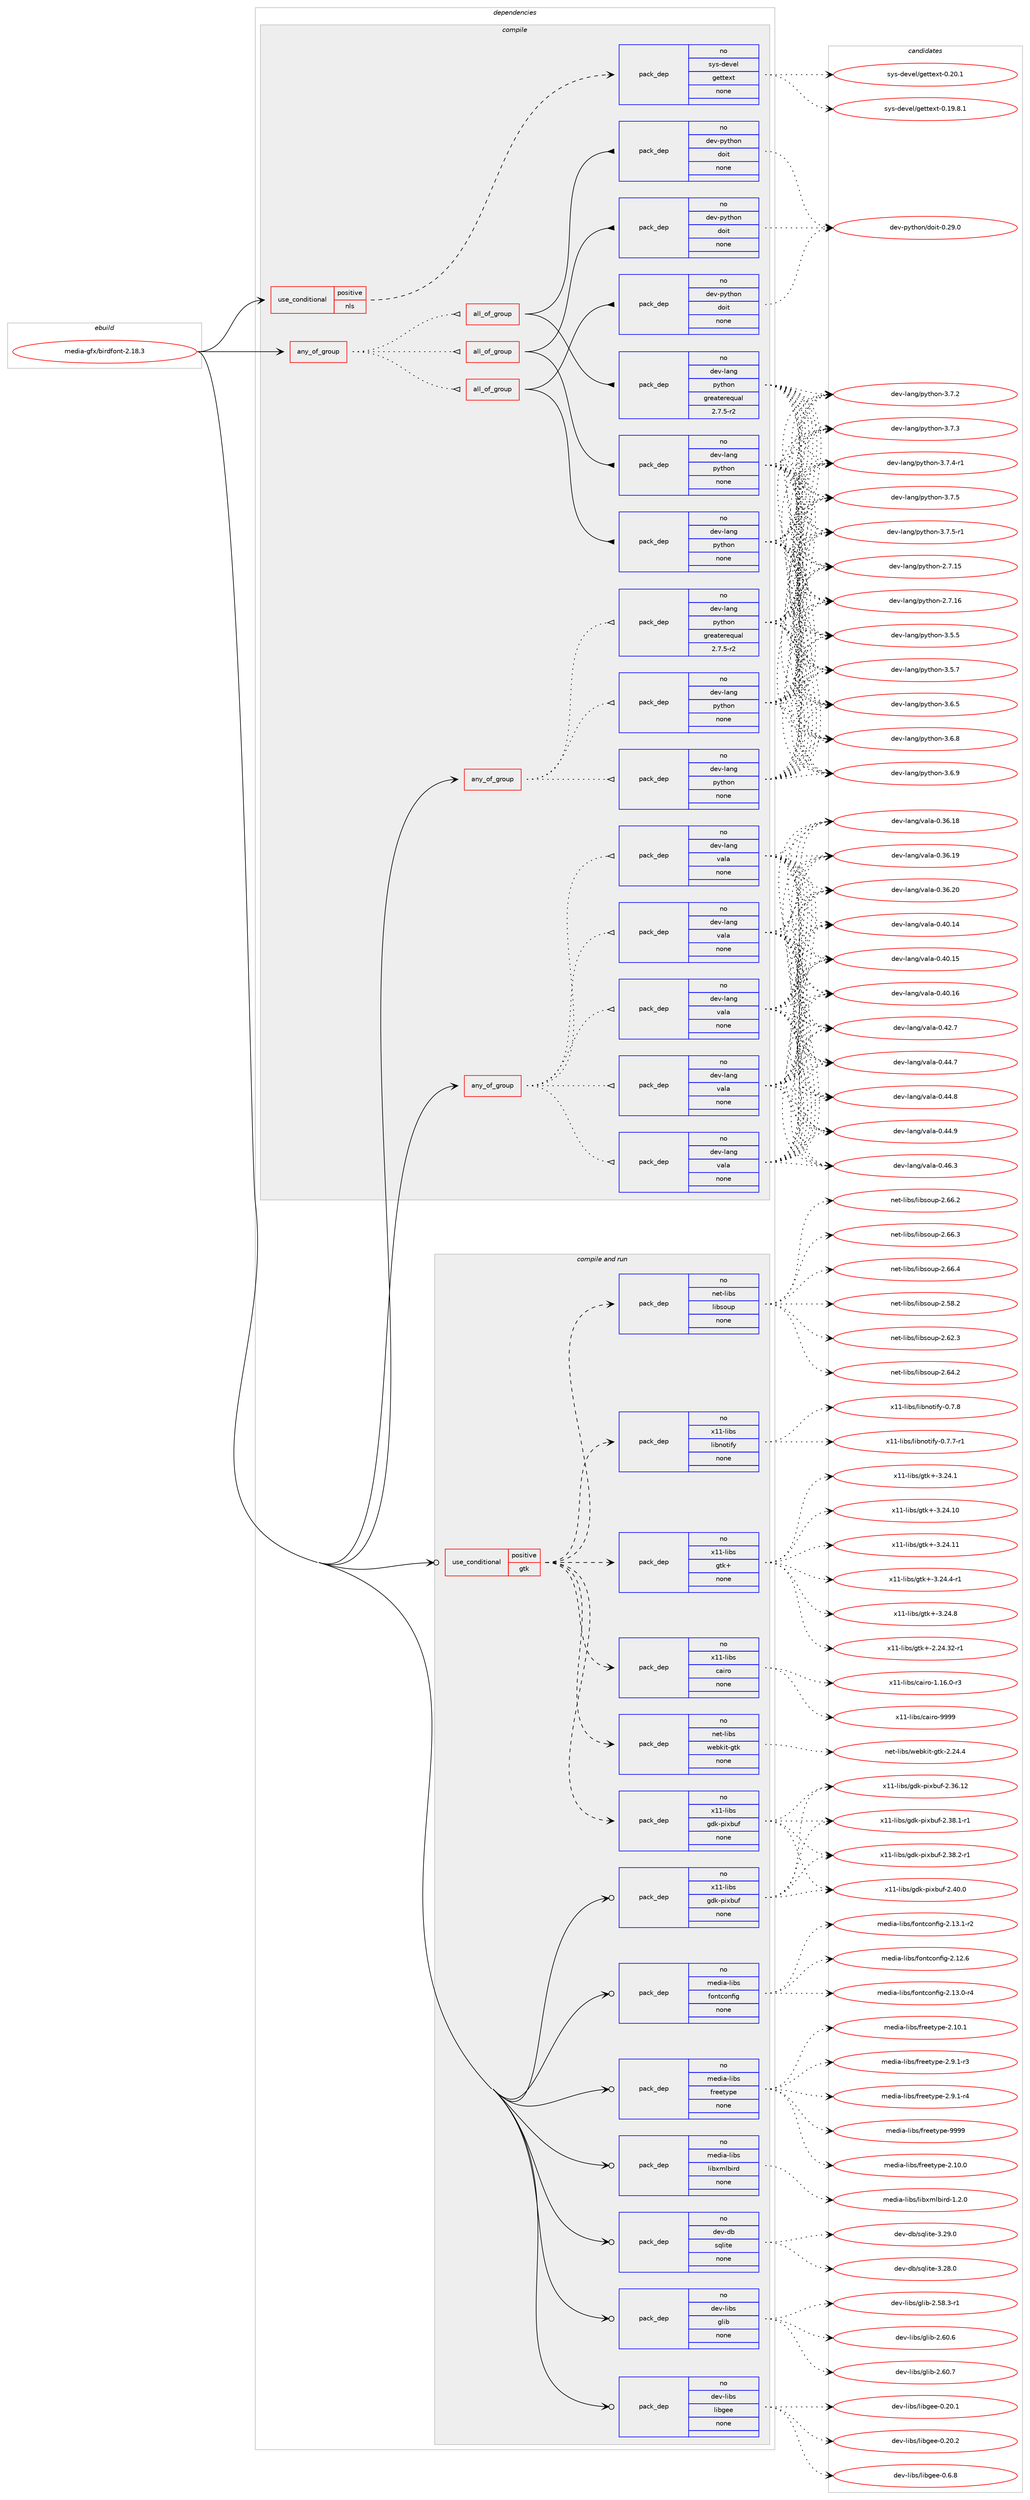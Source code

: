 digraph prolog {

# *************
# Graph options
# *************

newrank=true;
concentrate=true;
compound=true;
graph [rankdir=LR,fontname=Helvetica,fontsize=10,ranksep=1.5];#, ranksep=2.5, nodesep=0.2];
edge  [arrowhead=vee];
node  [fontname=Helvetica,fontsize=10];

# **********
# The ebuild
# **********

subgraph cluster_leftcol {
color=gray;
rank=same;
label=<<i>ebuild</i>>;
id [label="media-gfx/birdfont-2.18.3", color=red, width=4, href="../media-gfx/birdfont-2.18.3.svg"];
}

# ****************
# The dependencies
# ****************

subgraph cluster_midcol {
color=gray;
label=<<i>dependencies</i>>;
subgraph cluster_compile {
fillcolor="#eeeeee";
style=filled;
label=<<i>compile</i>>;
subgraph any13104 {
dependency777987 [label=<<TABLE BORDER="0" CELLBORDER="1" CELLSPACING="0" CELLPADDING="4"><TR><TD CELLPADDING="10">any_of_group</TD></TR></TABLE>>, shape=none, color=red];subgraph all417 {
dependency777988 [label=<<TABLE BORDER="0" CELLBORDER="1" CELLSPACING="0" CELLPADDING="4"><TR><TD CELLPADDING="10">all_of_group</TD></TR></TABLE>>, shape=none, color=red];subgraph pack575074 {
dependency777989 [label=<<TABLE BORDER="0" CELLBORDER="1" CELLSPACING="0" CELLPADDING="4" WIDTH="220"><TR><TD ROWSPAN="6" CELLPADDING="30">pack_dep</TD></TR><TR><TD WIDTH="110">no</TD></TR><TR><TD>dev-lang</TD></TR><TR><TD>python</TD></TR><TR><TD>none</TD></TR><TR><TD></TD></TR></TABLE>>, shape=none, color=blue];
}
dependency777988:e -> dependency777989:w [weight=20,style="solid",arrowhead="inv"];
subgraph pack575075 {
dependency777990 [label=<<TABLE BORDER="0" CELLBORDER="1" CELLSPACING="0" CELLPADDING="4" WIDTH="220"><TR><TD ROWSPAN="6" CELLPADDING="30">pack_dep</TD></TR><TR><TD WIDTH="110">no</TD></TR><TR><TD>dev-python</TD></TR><TR><TD>doit</TD></TR><TR><TD>none</TD></TR><TR><TD></TD></TR></TABLE>>, shape=none, color=blue];
}
dependency777988:e -> dependency777990:w [weight=20,style="solid",arrowhead="inv"];
}
dependency777987:e -> dependency777988:w [weight=20,style="dotted",arrowhead="oinv"];
subgraph all418 {
dependency777991 [label=<<TABLE BORDER="0" CELLBORDER="1" CELLSPACING="0" CELLPADDING="4"><TR><TD CELLPADDING="10">all_of_group</TD></TR></TABLE>>, shape=none, color=red];subgraph pack575076 {
dependency777992 [label=<<TABLE BORDER="0" CELLBORDER="1" CELLSPACING="0" CELLPADDING="4" WIDTH="220"><TR><TD ROWSPAN="6" CELLPADDING="30">pack_dep</TD></TR><TR><TD WIDTH="110">no</TD></TR><TR><TD>dev-lang</TD></TR><TR><TD>python</TD></TR><TR><TD>none</TD></TR><TR><TD></TD></TR></TABLE>>, shape=none, color=blue];
}
dependency777991:e -> dependency777992:w [weight=20,style="solid",arrowhead="inv"];
subgraph pack575077 {
dependency777993 [label=<<TABLE BORDER="0" CELLBORDER="1" CELLSPACING="0" CELLPADDING="4" WIDTH="220"><TR><TD ROWSPAN="6" CELLPADDING="30">pack_dep</TD></TR><TR><TD WIDTH="110">no</TD></TR><TR><TD>dev-python</TD></TR><TR><TD>doit</TD></TR><TR><TD>none</TD></TR><TR><TD></TD></TR></TABLE>>, shape=none, color=blue];
}
dependency777991:e -> dependency777993:w [weight=20,style="solid",arrowhead="inv"];
}
dependency777987:e -> dependency777991:w [weight=20,style="dotted",arrowhead="oinv"];
subgraph all419 {
dependency777994 [label=<<TABLE BORDER="0" CELLBORDER="1" CELLSPACING="0" CELLPADDING="4"><TR><TD CELLPADDING="10">all_of_group</TD></TR></TABLE>>, shape=none, color=red];subgraph pack575078 {
dependency777995 [label=<<TABLE BORDER="0" CELLBORDER="1" CELLSPACING="0" CELLPADDING="4" WIDTH="220"><TR><TD ROWSPAN="6" CELLPADDING="30">pack_dep</TD></TR><TR><TD WIDTH="110">no</TD></TR><TR><TD>dev-lang</TD></TR><TR><TD>python</TD></TR><TR><TD>greaterequal</TD></TR><TR><TD>2.7.5-r2</TD></TR></TABLE>>, shape=none, color=blue];
}
dependency777994:e -> dependency777995:w [weight=20,style="solid",arrowhead="inv"];
subgraph pack575079 {
dependency777996 [label=<<TABLE BORDER="0" CELLBORDER="1" CELLSPACING="0" CELLPADDING="4" WIDTH="220"><TR><TD ROWSPAN="6" CELLPADDING="30">pack_dep</TD></TR><TR><TD WIDTH="110">no</TD></TR><TR><TD>dev-python</TD></TR><TR><TD>doit</TD></TR><TR><TD>none</TD></TR><TR><TD></TD></TR></TABLE>>, shape=none, color=blue];
}
dependency777994:e -> dependency777996:w [weight=20,style="solid",arrowhead="inv"];
}
dependency777987:e -> dependency777994:w [weight=20,style="dotted",arrowhead="oinv"];
}
id:e -> dependency777987:w [weight=20,style="solid",arrowhead="vee"];
subgraph any13105 {
dependency777997 [label=<<TABLE BORDER="0" CELLBORDER="1" CELLSPACING="0" CELLPADDING="4"><TR><TD CELLPADDING="10">any_of_group</TD></TR></TABLE>>, shape=none, color=red];subgraph pack575080 {
dependency777998 [label=<<TABLE BORDER="0" CELLBORDER="1" CELLSPACING="0" CELLPADDING="4" WIDTH="220"><TR><TD ROWSPAN="6" CELLPADDING="30">pack_dep</TD></TR><TR><TD WIDTH="110">no</TD></TR><TR><TD>dev-lang</TD></TR><TR><TD>python</TD></TR><TR><TD>none</TD></TR><TR><TD></TD></TR></TABLE>>, shape=none, color=blue];
}
dependency777997:e -> dependency777998:w [weight=20,style="dotted",arrowhead="oinv"];
subgraph pack575081 {
dependency777999 [label=<<TABLE BORDER="0" CELLBORDER="1" CELLSPACING="0" CELLPADDING="4" WIDTH="220"><TR><TD ROWSPAN="6" CELLPADDING="30">pack_dep</TD></TR><TR><TD WIDTH="110">no</TD></TR><TR><TD>dev-lang</TD></TR><TR><TD>python</TD></TR><TR><TD>none</TD></TR><TR><TD></TD></TR></TABLE>>, shape=none, color=blue];
}
dependency777997:e -> dependency777999:w [weight=20,style="dotted",arrowhead="oinv"];
subgraph pack575082 {
dependency778000 [label=<<TABLE BORDER="0" CELLBORDER="1" CELLSPACING="0" CELLPADDING="4" WIDTH="220"><TR><TD ROWSPAN="6" CELLPADDING="30">pack_dep</TD></TR><TR><TD WIDTH="110">no</TD></TR><TR><TD>dev-lang</TD></TR><TR><TD>python</TD></TR><TR><TD>greaterequal</TD></TR><TR><TD>2.7.5-r2</TD></TR></TABLE>>, shape=none, color=blue];
}
dependency777997:e -> dependency778000:w [weight=20,style="dotted",arrowhead="oinv"];
}
id:e -> dependency777997:w [weight=20,style="solid",arrowhead="vee"];
subgraph any13106 {
dependency778001 [label=<<TABLE BORDER="0" CELLBORDER="1" CELLSPACING="0" CELLPADDING="4"><TR><TD CELLPADDING="10">any_of_group</TD></TR></TABLE>>, shape=none, color=red];subgraph pack575083 {
dependency778002 [label=<<TABLE BORDER="0" CELLBORDER="1" CELLSPACING="0" CELLPADDING="4" WIDTH="220"><TR><TD ROWSPAN="6" CELLPADDING="30">pack_dep</TD></TR><TR><TD WIDTH="110">no</TD></TR><TR><TD>dev-lang</TD></TR><TR><TD>vala</TD></TR><TR><TD>none</TD></TR><TR><TD></TD></TR></TABLE>>, shape=none, color=blue];
}
dependency778001:e -> dependency778002:w [weight=20,style="dotted",arrowhead="oinv"];
subgraph pack575084 {
dependency778003 [label=<<TABLE BORDER="0" CELLBORDER="1" CELLSPACING="0" CELLPADDING="4" WIDTH="220"><TR><TD ROWSPAN="6" CELLPADDING="30">pack_dep</TD></TR><TR><TD WIDTH="110">no</TD></TR><TR><TD>dev-lang</TD></TR><TR><TD>vala</TD></TR><TR><TD>none</TD></TR><TR><TD></TD></TR></TABLE>>, shape=none, color=blue];
}
dependency778001:e -> dependency778003:w [weight=20,style="dotted",arrowhead="oinv"];
subgraph pack575085 {
dependency778004 [label=<<TABLE BORDER="0" CELLBORDER="1" CELLSPACING="0" CELLPADDING="4" WIDTH="220"><TR><TD ROWSPAN="6" CELLPADDING="30">pack_dep</TD></TR><TR><TD WIDTH="110">no</TD></TR><TR><TD>dev-lang</TD></TR><TR><TD>vala</TD></TR><TR><TD>none</TD></TR><TR><TD></TD></TR></TABLE>>, shape=none, color=blue];
}
dependency778001:e -> dependency778004:w [weight=20,style="dotted",arrowhead="oinv"];
subgraph pack575086 {
dependency778005 [label=<<TABLE BORDER="0" CELLBORDER="1" CELLSPACING="0" CELLPADDING="4" WIDTH="220"><TR><TD ROWSPAN="6" CELLPADDING="30">pack_dep</TD></TR><TR><TD WIDTH="110">no</TD></TR><TR><TD>dev-lang</TD></TR><TR><TD>vala</TD></TR><TR><TD>none</TD></TR><TR><TD></TD></TR></TABLE>>, shape=none, color=blue];
}
dependency778001:e -> dependency778005:w [weight=20,style="dotted",arrowhead="oinv"];
subgraph pack575087 {
dependency778006 [label=<<TABLE BORDER="0" CELLBORDER="1" CELLSPACING="0" CELLPADDING="4" WIDTH="220"><TR><TD ROWSPAN="6" CELLPADDING="30">pack_dep</TD></TR><TR><TD WIDTH="110">no</TD></TR><TR><TD>dev-lang</TD></TR><TR><TD>vala</TD></TR><TR><TD>none</TD></TR><TR><TD></TD></TR></TABLE>>, shape=none, color=blue];
}
dependency778001:e -> dependency778006:w [weight=20,style="dotted",arrowhead="oinv"];
}
id:e -> dependency778001:w [weight=20,style="solid",arrowhead="vee"];
subgraph cond189395 {
dependency778007 [label=<<TABLE BORDER="0" CELLBORDER="1" CELLSPACING="0" CELLPADDING="4"><TR><TD ROWSPAN="3" CELLPADDING="10">use_conditional</TD></TR><TR><TD>positive</TD></TR><TR><TD>nls</TD></TR></TABLE>>, shape=none, color=red];
subgraph pack575088 {
dependency778008 [label=<<TABLE BORDER="0" CELLBORDER="1" CELLSPACING="0" CELLPADDING="4" WIDTH="220"><TR><TD ROWSPAN="6" CELLPADDING="30">pack_dep</TD></TR><TR><TD WIDTH="110">no</TD></TR><TR><TD>sys-devel</TD></TR><TR><TD>gettext</TD></TR><TR><TD>none</TD></TR><TR><TD></TD></TR></TABLE>>, shape=none, color=blue];
}
dependency778007:e -> dependency778008:w [weight=20,style="dashed",arrowhead="vee"];
}
id:e -> dependency778007:w [weight=20,style="solid",arrowhead="vee"];
}
subgraph cluster_compileandrun {
fillcolor="#eeeeee";
style=filled;
label=<<i>compile and run</i>>;
subgraph cond189396 {
dependency778009 [label=<<TABLE BORDER="0" CELLBORDER="1" CELLSPACING="0" CELLPADDING="4"><TR><TD ROWSPAN="3" CELLPADDING="10">use_conditional</TD></TR><TR><TD>positive</TD></TR><TR><TD>gtk</TD></TR></TABLE>>, shape=none, color=red];
subgraph pack575089 {
dependency778010 [label=<<TABLE BORDER="0" CELLBORDER="1" CELLSPACING="0" CELLPADDING="4" WIDTH="220"><TR><TD ROWSPAN="6" CELLPADDING="30">pack_dep</TD></TR><TR><TD WIDTH="110">no</TD></TR><TR><TD>net-libs</TD></TR><TR><TD>libsoup</TD></TR><TR><TD>none</TD></TR><TR><TD></TD></TR></TABLE>>, shape=none, color=blue];
}
dependency778009:e -> dependency778010:w [weight=20,style="dashed",arrowhead="vee"];
subgraph pack575090 {
dependency778011 [label=<<TABLE BORDER="0" CELLBORDER="1" CELLSPACING="0" CELLPADDING="4" WIDTH="220"><TR><TD ROWSPAN="6" CELLPADDING="30">pack_dep</TD></TR><TR><TD WIDTH="110">no</TD></TR><TR><TD>net-libs</TD></TR><TR><TD>webkit-gtk</TD></TR><TR><TD>none</TD></TR><TR><TD></TD></TR></TABLE>>, shape=none, color=blue];
}
dependency778009:e -> dependency778011:w [weight=20,style="dashed",arrowhead="vee"];
subgraph pack575091 {
dependency778012 [label=<<TABLE BORDER="0" CELLBORDER="1" CELLSPACING="0" CELLPADDING="4" WIDTH="220"><TR><TD ROWSPAN="6" CELLPADDING="30">pack_dep</TD></TR><TR><TD WIDTH="110">no</TD></TR><TR><TD>x11-libs</TD></TR><TR><TD>cairo</TD></TR><TR><TD>none</TD></TR><TR><TD></TD></TR></TABLE>>, shape=none, color=blue];
}
dependency778009:e -> dependency778012:w [weight=20,style="dashed",arrowhead="vee"];
subgraph pack575092 {
dependency778013 [label=<<TABLE BORDER="0" CELLBORDER="1" CELLSPACING="0" CELLPADDING="4" WIDTH="220"><TR><TD ROWSPAN="6" CELLPADDING="30">pack_dep</TD></TR><TR><TD WIDTH="110">no</TD></TR><TR><TD>x11-libs</TD></TR><TR><TD>gdk-pixbuf</TD></TR><TR><TD>none</TD></TR><TR><TD></TD></TR></TABLE>>, shape=none, color=blue];
}
dependency778009:e -> dependency778013:w [weight=20,style="dashed",arrowhead="vee"];
subgraph pack575093 {
dependency778014 [label=<<TABLE BORDER="0" CELLBORDER="1" CELLSPACING="0" CELLPADDING="4" WIDTH="220"><TR><TD ROWSPAN="6" CELLPADDING="30">pack_dep</TD></TR><TR><TD WIDTH="110">no</TD></TR><TR><TD>x11-libs</TD></TR><TR><TD>gtk+</TD></TR><TR><TD>none</TD></TR><TR><TD></TD></TR></TABLE>>, shape=none, color=blue];
}
dependency778009:e -> dependency778014:w [weight=20,style="dashed",arrowhead="vee"];
subgraph pack575094 {
dependency778015 [label=<<TABLE BORDER="0" CELLBORDER="1" CELLSPACING="0" CELLPADDING="4" WIDTH="220"><TR><TD ROWSPAN="6" CELLPADDING="30">pack_dep</TD></TR><TR><TD WIDTH="110">no</TD></TR><TR><TD>x11-libs</TD></TR><TR><TD>libnotify</TD></TR><TR><TD>none</TD></TR><TR><TD></TD></TR></TABLE>>, shape=none, color=blue];
}
dependency778009:e -> dependency778015:w [weight=20,style="dashed",arrowhead="vee"];
}
id:e -> dependency778009:w [weight=20,style="solid",arrowhead="odotvee"];
subgraph pack575095 {
dependency778016 [label=<<TABLE BORDER="0" CELLBORDER="1" CELLSPACING="0" CELLPADDING="4" WIDTH="220"><TR><TD ROWSPAN="6" CELLPADDING="30">pack_dep</TD></TR><TR><TD WIDTH="110">no</TD></TR><TR><TD>dev-db</TD></TR><TR><TD>sqlite</TD></TR><TR><TD>none</TD></TR><TR><TD></TD></TR></TABLE>>, shape=none, color=blue];
}
id:e -> dependency778016:w [weight=20,style="solid",arrowhead="odotvee"];
subgraph pack575096 {
dependency778017 [label=<<TABLE BORDER="0" CELLBORDER="1" CELLSPACING="0" CELLPADDING="4" WIDTH="220"><TR><TD ROWSPAN="6" CELLPADDING="30">pack_dep</TD></TR><TR><TD WIDTH="110">no</TD></TR><TR><TD>dev-libs</TD></TR><TR><TD>glib</TD></TR><TR><TD>none</TD></TR><TR><TD></TD></TR></TABLE>>, shape=none, color=blue];
}
id:e -> dependency778017:w [weight=20,style="solid",arrowhead="odotvee"];
subgraph pack575097 {
dependency778018 [label=<<TABLE BORDER="0" CELLBORDER="1" CELLSPACING="0" CELLPADDING="4" WIDTH="220"><TR><TD ROWSPAN="6" CELLPADDING="30">pack_dep</TD></TR><TR><TD WIDTH="110">no</TD></TR><TR><TD>dev-libs</TD></TR><TR><TD>libgee</TD></TR><TR><TD>none</TD></TR><TR><TD></TD></TR></TABLE>>, shape=none, color=blue];
}
id:e -> dependency778018:w [weight=20,style="solid",arrowhead="odotvee"];
subgraph pack575098 {
dependency778019 [label=<<TABLE BORDER="0" CELLBORDER="1" CELLSPACING="0" CELLPADDING="4" WIDTH="220"><TR><TD ROWSPAN="6" CELLPADDING="30">pack_dep</TD></TR><TR><TD WIDTH="110">no</TD></TR><TR><TD>media-libs</TD></TR><TR><TD>fontconfig</TD></TR><TR><TD>none</TD></TR><TR><TD></TD></TR></TABLE>>, shape=none, color=blue];
}
id:e -> dependency778019:w [weight=20,style="solid",arrowhead="odotvee"];
subgraph pack575099 {
dependency778020 [label=<<TABLE BORDER="0" CELLBORDER="1" CELLSPACING="0" CELLPADDING="4" WIDTH="220"><TR><TD ROWSPAN="6" CELLPADDING="30">pack_dep</TD></TR><TR><TD WIDTH="110">no</TD></TR><TR><TD>media-libs</TD></TR><TR><TD>freetype</TD></TR><TR><TD>none</TD></TR><TR><TD></TD></TR></TABLE>>, shape=none, color=blue];
}
id:e -> dependency778020:w [weight=20,style="solid",arrowhead="odotvee"];
subgraph pack575100 {
dependency778021 [label=<<TABLE BORDER="0" CELLBORDER="1" CELLSPACING="0" CELLPADDING="4" WIDTH="220"><TR><TD ROWSPAN="6" CELLPADDING="30">pack_dep</TD></TR><TR><TD WIDTH="110">no</TD></TR><TR><TD>media-libs</TD></TR><TR><TD>libxmlbird</TD></TR><TR><TD>none</TD></TR><TR><TD></TD></TR></TABLE>>, shape=none, color=blue];
}
id:e -> dependency778021:w [weight=20,style="solid",arrowhead="odotvee"];
subgraph pack575101 {
dependency778022 [label=<<TABLE BORDER="0" CELLBORDER="1" CELLSPACING="0" CELLPADDING="4" WIDTH="220"><TR><TD ROWSPAN="6" CELLPADDING="30">pack_dep</TD></TR><TR><TD WIDTH="110">no</TD></TR><TR><TD>x11-libs</TD></TR><TR><TD>gdk-pixbuf</TD></TR><TR><TD>none</TD></TR><TR><TD></TD></TR></TABLE>>, shape=none, color=blue];
}
id:e -> dependency778022:w [weight=20,style="solid",arrowhead="odotvee"];
}
subgraph cluster_run {
fillcolor="#eeeeee";
style=filled;
label=<<i>run</i>>;
}
}

# **************
# The candidates
# **************

subgraph cluster_choices {
rank=same;
color=gray;
label=<<i>candidates</i>>;

subgraph choice575074 {
color=black;
nodesep=1;
choice10010111845108971101034711212111610411111045504655464953 [label="dev-lang/python-2.7.15", color=red, width=4,href="../dev-lang/python-2.7.15.svg"];
choice10010111845108971101034711212111610411111045504655464954 [label="dev-lang/python-2.7.16", color=red, width=4,href="../dev-lang/python-2.7.16.svg"];
choice100101118451089711010347112121116104111110455146534653 [label="dev-lang/python-3.5.5", color=red, width=4,href="../dev-lang/python-3.5.5.svg"];
choice100101118451089711010347112121116104111110455146534655 [label="dev-lang/python-3.5.7", color=red, width=4,href="../dev-lang/python-3.5.7.svg"];
choice100101118451089711010347112121116104111110455146544653 [label="dev-lang/python-3.6.5", color=red, width=4,href="../dev-lang/python-3.6.5.svg"];
choice100101118451089711010347112121116104111110455146544656 [label="dev-lang/python-3.6.8", color=red, width=4,href="../dev-lang/python-3.6.8.svg"];
choice100101118451089711010347112121116104111110455146544657 [label="dev-lang/python-3.6.9", color=red, width=4,href="../dev-lang/python-3.6.9.svg"];
choice100101118451089711010347112121116104111110455146554650 [label="dev-lang/python-3.7.2", color=red, width=4,href="../dev-lang/python-3.7.2.svg"];
choice100101118451089711010347112121116104111110455146554651 [label="dev-lang/python-3.7.3", color=red, width=4,href="../dev-lang/python-3.7.3.svg"];
choice1001011184510897110103471121211161041111104551465546524511449 [label="dev-lang/python-3.7.4-r1", color=red, width=4,href="../dev-lang/python-3.7.4-r1.svg"];
choice100101118451089711010347112121116104111110455146554653 [label="dev-lang/python-3.7.5", color=red, width=4,href="../dev-lang/python-3.7.5.svg"];
choice1001011184510897110103471121211161041111104551465546534511449 [label="dev-lang/python-3.7.5-r1", color=red, width=4,href="../dev-lang/python-3.7.5-r1.svg"];
dependency777989:e -> choice10010111845108971101034711212111610411111045504655464953:w [style=dotted,weight="100"];
dependency777989:e -> choice10010111845108971101034711212111610411111045504655464954:w [style=dotted,weight="100"];
dependency777989:e -> choice100101118451089711010347112121116104111110455146534653:w [style=dotted,weight="100"];
dependency777989:e -> choice100101118451089711010347112121116104111110455146534655:w [style=dotted,weight="100"];
dependency777989:e -> choice100101118451089711010347112121116104111110455146544653:w [style=dotted,weight="100"];
dependency777989:e -> choice100101118451089711010347112121116104111110455146544656:w [style=dotted,weight="100"];
dependency777989:e -> choice100101118451089711010347112121116104111110455146544657:w [style=dotted,weight="100"];
dependency777989:e -> choice100101118451089711010347112121116104111110455146554650:w [style=dotted,weight="100"];
dependency777989:e -> choice100101118451089711010347112121116104111110455146554651:w [style=dotted,weight="100"];
dependency777989:e -> choice1001011184510897110103471121211161041111104551465546524511449:w [style=dotted,weight="100"];
dependency777989:e -> choice100101118451089711010347112121116104111110455146554653:w [style=dotted,weight="100"];
dependency777989:e -> choice1001011184510897110103471121211161041111104551465546534511449:w [style=dotted,weight="100"];
}
subgraph choice575075 {
color=black;
nodesep=1;
choice100101118451121211161041111104710011110511645484650574648 [label="dev-python/doit-0.29.0", color=red, width=4,href="../dev-python/doit-0.29.0.svg"];
dependency777990:e -> choice100101118451121211161041111104710011110511645484650574648:w [style=dotted,weight="100"];
}
subgraph choice575076 {
color=black;
nodesep=1;
choice10010111845108971101034711212111610411111045504655464953 [label="dev-lang/python-2.7.15", color=red, width=4,href="../dev-lang/python-2.7.15.svg"];
choice10010111845108971101034711212111610411111045504655464954 [label="dev-lang/python-2.7.16", color=red, width=4,href="../dev-lang/python-2.7.16.svg"];
choice100101118451089711010347112121116104111110455146534653 [label="dev-lang/python-3.5.5", color=red, width=4,href="../dev-lang/python-3.5.5.svg"];
choice100101118451089711010347112121116104111110455146534655 [label="dev-lang/python-3.5.7", color=red, width=4,href="../dev-lang/python-3.5.7.svg"];
choice100101118451089711010347112121116104111110455146544653 [label="dev-lang/python-3.6.5", color=red, width=4,href="../dev-lang/python-3.6.5.svg"];
choice100101118451089711010347112121116104111110455146544656 [label="dev-lang/python-3.6.8", color=red, width=4,href="../dev-lang/python-3.6.8.svg"];
choice100101118451089711010347112121116104111110455146544657 [label="dev-lang/python-3.6.9", color=red, width=4,href="../dev-lang/python-3.6.9.svg"];
choice100101118451089711010347112121116104111110455146554650 [label="dev-lang/python-3.7.2", color=red, width=4,href="../dev-lang/python-3.7.2.svg"];
choice100101118451089711010347112121116104111110455146554651 [label="dev-lang/python-3.7.3", color=red, width=4,href="../dev-lang/python-3.7.3.svg"];
choice1001011184510897110103471121211161041111104551465546524511449 [label="dev-lang/python-3.7.4-r1", color=red, width=4,href="../dev-lang/python-3.7.4-r1.svg"];
choice100101118451089711010347112121116104111110455146554653 [label="dev-lang/python-3.7.5", color=red, width=4,href="../dev-lang/python-3.7.5.svg"];
choice1001011184510897110103471121211161041111104551465546534511449 [label="dev-lang/python-3.7.5-r1", color=red, width=4,href="../dev-lang/python-3.7.5-r1.svg"];
dependency777992:e -> choice10010111845108971101034711212111610411111045504655464953:w [style=dotted,weight="100"];
dependency777992:e -> choice10010111845108971101034711212111610411111045504655464954:w [style=dotted,weight="100"];
dependency777992:e -> choice100101118451089711010347112121116104111110455146534653:w [style=dotted,weight="100"];
dependency777992:e -> choice100101118451089711010347112121116104111110455146534655:w [style=dotted,weight="100"];
dependency777992:e -> choice100101118451089711010347112121116104111110455146544653:w [style=dotted,weight="100"];
dependency777992:e -> choice100101118451089711010347112121116104111110455146544656:w [style=dotted,weight="100"];
dependency777992:e -> choice100101118451089711010347112121116104111110455146544657:w [style=dotted,weight="100"];
dependency777992:e -> choice100101118451089711010347112121116104111110455146554650:w [style=dotted,weight="100"];
dependency777992:e -> choice100101118451089711010347112121116104111110455146554651:w [style=dotted,weight="100"];
dependency777992:e -> choice1001011184510897110103471121211161041111104551465546524511449:w [style=dotted,weight="100"];
dependency777992:e -> choice100101118451089711010347112121116104111110455146554653:w [style=dotted,weight="100"];
dependency777992:e -> choice1001011184510897110103471121211161041111104551465546534511449:w [style=dotted,weight="100"];
}
subgraph choice575077 {
color=black;
nodesep=1;
choice100101118451121211161041111104710011110511645484650574648 [label="dev-python/doit-0.29.0", color=red, width=4,href="../dev-python/doit-0.29.0.svg"];
dependency777993:e -> choice100101118451121211161041111104710011110511645484650574648:w [style=dotted,weight="100"];
}
subgraph choice575078 {
color=black;
nodesep=1;
choice10010111845108971101034711212111610411111045504655464953 [label="dev-lang/python-2.7.15", color=red, width=4,href="../dev-lang/python-2.7.15.svg"];
choice10010111845108971101034711212111610411111045504655464954 [label="dev-lang/python-2.7.16", color=red, width=4,href="../dev-lang/python-2.7.16.svg"];
choice100101118451089711010347112121116104111110455146534653 [label="dev-lang/python-3.5.5", color=red, width=4,href="../dev-lang/python-3.5.5.svg"];
choice100101118451089711010347112121116104111110455146534655 [label="dev-lang/python-3.5.7", color=red, width=4,href="../dev-lang/python-3.5.7.svg"];
choice100101118451089711010347112121116104111110455146544653 [label="dev-lang/python-3.6.5", color=red, width=4,href="../dev-lang/python-3.6.5.svg"];
choice100101118451089711010347112121116104111110455146544656 [label="dev-lang/python-3.6.8", color=red, width=4,href="../dev-lang/python-3.6.8.svg"];
choice100101118451089711010347112121116104111110455146544657 [label="dev-lang/python-3.6.9", color=red, width=4,href="../dev-lang/python-3.6.9.svg"];
choice100101118451089711010347112121116104111110455146554650 [label="dev-lang/python-3.7.2", color=red, width=4,href="../dev-lang/python-3.7.2.svg"];
choice100101118451089711010347112121116104111110455146554651 [label="dev-lang/python-3.7.3", color=red, width=4,href="../dev-lang/python-3.7.3.svg"];
choice1001011184510897110103471121211161041111104551465546524511449 [label="dev-lang/python-3.7.4-r1", color=red, width=4,href="../dev-lang/python-3.7.4-r1.svg"];
choice100101118451089711010347112121116104111110455146554653 [label="dev-lang/python-3.7.5", color=red, width=4,href="../dev-lang/python-3.7.5.svg"];
choice1001011184510897110103471121211161041111104551465546534511449 [label="dev-lang/python-3.7.5-r1", color=red, width=4,href="../dev-lang/python-3.7.5-r1.svg"];
dependency777995:e -> choice10010111845108971101034711212111610411111045504655464953:w [style=dotted,weight="100"];
dependency777995:e -> choice10010111845108971101034711212111610411111045504655464954:w [style=dotted,weight="100"];
dependency777995:e -> choice100101118451089711010347112121116104111110455146534653:w [style=dotted,weight="100"];
dependency777995:e -> choice100101118451089711010347112121116104111110455146534655:w [style=dotted,weight="100"];
dependency777995:e -> choice100101118451089711010347112121116104111110455146544653:w [style=dotted,weight="100"];
dependency777995:e -> choice100101118451089711010347112121116104111110455146544656:w [style=dotted,weight="100"];
dependency777995:e -> choice100101118451089711010347112121116104111110455146544657:w [style=dotted,weight="100"];
dependency777995:e -> choice100101118451089711010347112121116104111110455146554650:w [style=dotted,weight="100"];
dependency777995:e -> choice100101118451089711010347112121116104111110455146554651:w [style=dotted,weight="100"];
dependency777995:e -> choice1001011184510897110103471121211161041111104551465546524511449:w [style=dotted,weight="100"];
dependency777995:e -> choice100101118451089711010347112121116104111110455146554653:w [style=dotted,weight="100"];
dependency777995:e -> choice1001011184510897110103471121211161041111104551465546534511449:w [style=dotted,weight="100"];
}
subgraph choice575079 {
color=black;
nodesep=1;
choice100101118451121211161041111104710011110511645484650574648 [label="dev-python/doit-0.29.0", color=red, width=4,href="../dev-python/doit-0.29.0.svg"];
dependency777996:e -> choice100101118451121211161041111104710011110511645484650574648:w [style=dotted,weight="100"];
}
subgraph choice575080 {
color=black;
nodesep=1;
choice10010111845108971101034711212111610411111045504655464953 [label="dev-lang/python-2.7.15", color=red, width=4,href="../dev-lang/python-2.7.15.svg"];
choice10010111845108971101034711212111610411111045504655464954 [label="dev-lang/python-2.7.16", color=red, width=4,href="../dev-lang/python-2.7.16.svg"];
choice100101118451089711010347112121116104111110455146534653 [label="dev-lang/python-3.5.5", color=red, width=4,href="../dev-lang/python-3.5.5.svg"];
choice100101118451089711010347112121116104111110455146534655 [label="dev-lang/python-3.5.7", color=red, width=4,href="../dev-lang/python-3.5.7.svg"];
choice100101118451089711010347112121116104111110455146544653 [label="dev-lang/python-3.6.5", color=red, width=4,href="../dev-lang/python-3.6.5.svg"];
choice100101118451089711010347112121116104111110455146544656 [label="dev-lang/python-3.6.8", color=red, width=4,href="../dev-lang/python-3.6.8.svg"];
choice100101118451089711010347112121116104111110455146544657 [label="dev-lang/python-3.6.9", color=red, width=4,href="../dev-lang/python-3.6.9.svg"];
choice100101118451089711010347112121116104111110455146554650 [label="dev-lang/python-3.7.2", color=red, width=4,href="../dev-lang/python-3.7.2.svg"];
choice100101118451089711010347112121116104111110455146554651 [label="dev-lang/python-3.7.3", color=red, width=4,href="../dev-lang/python-3.7.3.svg"];
choice1001011184510897110103471121211161041111104551465546524511449 [label="dev-lang/python-3.7.4-r1", color=red, width=4,href="../dev-lang/python-3.7.4-r1.svg"];
choice100101118451089711010347112121116104111110455146554653 [label="dev-lang/python-3.7.5", color=red, width=4,href="../dev-lang/python-3.7.5.svg"];
choice1001011184510897110103471121211161041111104551465546534511449 [label="dev-lang/python-3.7.5-r1", color=red, width=4,href="../dev-lang/python-3.7.5-r1.svg"];
dependency777998:e -> choice10010111845108971101034711212111610411111045504655464953:w [style=dotted,weight="100"];
dependency777998:e -> choice10010111845108971101034711212111610411111045504655464954:w [style=dotted,weight="100"];
dependency777998:e -> choice100101118451089711010347112121116104111110455146534653:w [style=dotted,weight="100"];
dependency777998:e -> choice100101118451089711010347112121116104111110455146534655:w [style=dotted,weight="100"];
dependency777998:e -> choice100101118451089711010347112121116104111110455146544653:w [style=dotted,weight="100"];
dependency777998:e -> choice100101118451089711010347112121116104111110455146544656:w [style=dotted,weight="100"];
dependency777998:e -> choice100101118451089711010347112121116104111110455146544657:w [style=dotted,weight="100"];
dependency777998:e -> choice100101118451089711010347112121116104111110455146554650:w [style=dotted,weight="100"];
dependency777998:e -> choice100101118451089711010347112121116104111110455146554651:w [style=dotted,weight="100"];
dependency777998:e -> choice1001011184510897110103471121211161041111104551465546524511449:w [style=dotted,weight="100"];
dependency777998:e -> choice100101118451089711010347112121116104111110455146554653:w [style=dotted,weight="100"];
dependency777998:e -> choice1001011184510897110103471121211161041111104551465546534511449:w [style=dotted,weight="100"];
}
subgraph choice575081 {
color=black;
nodesep=1;
choice10010111845108971101034711212111610411111045504655464953 [label="dev-lang/python-2.7.15", color=red, width=4,href="../dev-lang/python-2.7.15.svg"];
choice10010111845108971101034711212111610411111045504655464954 [label="dev-lang/python-2.7.16", color=red, width=4,href="../dev-lang/python-2.7.16.svg"];
choice100101118451089711010347112121116104111110455146534653 [label="dev-lang/python-3.5.5", color=red, width=4,href="../dev-lang/python-3.5.5.svg"];
choice100101118451089711010347112121116104111110455146534655 [label="dev-lang/python-3.5.7", color=red, width=4,href="../dev-lang/python-3.5.7.svg"];
choice100101118451089711010347112121116104111110455146544653 [label="dev-lang/python-3.6.5", color=red, width=4,href="../dev-lang/python-3.6.5.svg"];
choice100101118451089711010347112121116104111110455146544656 [label="dev-lang/python-3.6.8", color=red, width=4,href="../dev-lang/python-3.6.8.svg"];
choice100101118451089711010347112121116104111110455146544657 [label="dev-lang/python-3.6.9", color=red, width=4,href="../dev-lang/python-3.6.9.svg"];
choice100101118451089711010347112121116104111110455146554650 [label="dev-lang/python-3.7.2", color=red, width=4,href="../dev-lang/python-3.7.2.svg"];
choice100101118451089711010347112121116104111110455146554651 [label="dev-lang/python-3.7.3", color=red, width=4,href="../dev-lang/python-3.7.3.svg"];
choice1001011184510897110103471121211161041111104551465546524511449 [label="dev-lang/python-3.7.4-r1", color=red, width=4,href="../dev-lang/python-3.7.4-r1.svg"];
choice100101118451089711010347112121116104111110455146554653 [label="dev-lang/python-3.7.5", color=red, width=4,href="../dev-lang/python-3.7.5.svg"];
choice1001011184510897110103471121211161041111104551465546534511449 [label="dev-lang/python-3.7.5-r1", color=red, width=4,href="../dev-lang/python-3.7.5-r1.svg"];
dependency777999:e -> choice10010111845108971101034711212111610411111045504655464953:w [style=dotted,weight="100"];
dependency777999:e -> choice10010111845108971101034711212111610411111045504655464954:w [style=dotted,weight="100"];
dependency777999:e -> choice100101118451089711010347112121116104111110455146534653:w [style=dotted,weight="100"];
dependency777999:e -> choice100101118451089711010347112121116104111110455146534655:w [style=dotted,weight="100"];
dependency777999:e -> choice100101118451089711010347112121116104111110455146544653:w [style=dotted,weight="100"];
dependency777999:e -> choice100101118451089711010347112121116104111110455146544656:w [style=dotted,weight="100"];
dependency777999:e -> choice100101118451089711010347112121116104111110455146544657:w [style=dotted,weight="100"];
dependency777999:e -> choice100101118451089711010347112121116104111110455146554650:w [style=dotted,weight="100"];
dependency777999:e -> choice100101118451089711010347112121116104111110455146554651:w [style=dotted,weight="100"];
dependency777999:e -> choice1001011184510897110103471121211161041111104551465546524511449:w [style=dotted,weight="100"];
dependency777999:e -> choice100101118451089711010347112121116104111110455146554653:w [style=dotted,weight="100"];
dependency777999:e -> choice1001011184510897110103471121211161041111104551465546534511449:w [style=dotted,weight="100"];
}
subgraph choice575082 {
color=black;
nodesep=1;
choice10010111845108971101034711212111610411111045504655464953 [label="dev-lang/python-2.7.15", color=red, width=4,href="../dev-lang/python-2.7.15.svg"];
choice10010111845108971101034711212111610411111045504655464954 [label="dev-lang/python-2.7.16", color=red, width=4,href="../dev-lang/python-2.7.16.svg"];
choice100101118451089711010347112121116104111110455146534653 [label="dev-lang/python-3.5.5", color=red, width=4,href="../dev-lang/python-3.5.5.svg"];
choice100101118451089711010347112121116104111110455146534655 [label="dev-lang/python-3.5.7", color=red, width=4,href="../dev-lang/python-3.5.7.svg"];
choice100101118451089711010347112121116104111110455146544653 [label="dev-lang/python-3.6.5", color=red, width=4,href="../dev-lang/python-3.6.5.svg"];
choice100101118451089711010347112121116104111110455146544656 [label="dev-lang/python-3.6.8", color=red, width=4,href="../dev-lang/python-3.6.8.svg"];
choice100101118451089711010347112121116104111110455146544657 [label="dev-lang/python-3.6.9", color=red, width=4,href="../dev-lang/python-3.6.9.svg"];
choice100101118451089711010347112121116104111110455146554650 [label="dev-lang/python-3.7.2", color=red, width=4,href="../dev-lang/python-3.7.2.svg"];
choice100101118451089711010347112121116104111110455146554651 [label="dev-lang/python-3.7.3", color=red, width=4,href="../dev-lang/python-3.7.3.svg"];
choice1001011184510897110103471121211161041111104551465546524511449 [label="dev-lang/python-3.7.4-r1", color=red, width=4,href="../dev-lang/python-3.7.4-r1.svg"];
choice100101118451089711010347112121116104111110455146554653 [label="dev-lang/python-3.7.5", color=red, width=4,href="../dev-lang/python-3.7.5.svg"];
choice1001011184510897110103471121211161041111104551465546534511449 [label="dev-lang/python-3.7.5-r1", color=red, width=4,href="../dev-lang/python-3.7.5-r1.svg"];
dependency778000:e -> choice10010111845108971101034711212111610411111045504655464953:w [style=dotted,weight="100"];
dependency778000:e -> choice10010111845108971101034711212111610411111045504655464954:w [style=dotted,weight="100"];
dependency778000:e -> choice100101118451089711010347112121116104111110455146534653:w [style=dotted,weight="100"];
dependency778000:e -> choice100101118451089711010347112121116104111110455146534655:w [style=dotted,weight="100"];
dependency778000:e -> choice100101118451089711010347112121116104111110455146544653:w [style=dotted,weight="100"];
dependency778000:e -> choice100101118451089711010347112121116104111110455146544656:w [style=dotted,weight="100"];
dependency778000:e -> choice100101118451089711010347112121116104111110455146544657:w [style=dotted,weight="100"];
dependency778000:e -> choice100101118451089711010347112121116104111110455146554650:w [style=dotted,weight="100"];
dependency778000:e -> choice100101118451089711010347112121116104111110455146554651:w [style=dotted,weight="100"];
dependency778000:e -> choice1001011184510897110103471121211161041111104551465546524511449:w [style=dotted,weight="100"];
dependency778000:e -> choice100101118451089711010347112121116104111110455146554653:w [style=dotted,weight="100"];
dependency778000:e -> choice1001011184510897110103471121211161041111104551465546534511449:w [style=dotted,weight="100"];
}
subgraph choice575083 {
color=black;
nodesep=1;
choice10010111845108971101034711897108974548465154464956 [label="dev-lang/vala-0.36.18", color=red, width=4,href="../dev-lang/vala-0.36.18.svg"];
choice10010111845108971101034711897108974548465154464957 [label="dev-lang/vala-0.36.19", color=red, width=4,href="../dev-lang/vala-0.36.19.svg"];
choice10010111845108971101034711897108974548465154465048 [label="dev-lang/vala-0.36.20", color=red, width=4,href="../dev-lang/vala-0.36.20.svg"];
choice10010111845108971101034711897108974548465248464952 [label="dev-lang/vala-0.40.14", color=red, width=4,href="../dev-lang/vala-0.40.14.svg"];
choice10010111845108971101034711897108974548465248464953 [label="dev-lang/vala-0.40.15", color=red, width=4,href="../dev-lang/vala-0.40.15.svg"];
choice10010111845108971101034711897108974548465248464954 [label="dev-lang/vala-0.40.16", color=red, width=4,href="../dev-lang/vala-0.40.16.svg"];
choice100101118451089711010347118971089745484652504655 [label="dev-lang/vala-0.42.7", color=red, width=4,href="../dev-lang/vala-0.42.7.svg"];
choice100101118451089711010347118971089745484652524655 [label="dev-lang/vala-0.44.7", color=red, width=4,href="../dev-lang/vala-0.44.7.svg"];
choice100101118451089711010347118971089745484652524656 [label="dev-lang/vala-0.44.8", color=red, width=4,href="../dev-lang/vala-0.44.8.svg"];
choice100101118451089711010347118971089745484652524657 [label="dev-lang/vala-0.44.9", color=red, width=4,href="../dev-lang/vala-0.44.9.svg"];
choice100101118451089711010347118971089745484652544651 [label="dev-lang/vala-0.46.3", color=red, width=4,href="../dev-lang/vala-0.46.3.svg"];
dependency778002:e -> choice10010111845108971101034711897108974548465154464956:w [style=dotted,weight="100"];
dependency778002:e -> choice10010111845108971101034711897108974548465154464957:w [style=dotted,weight="100"];
dependency778002:e -> choice10010111845108971101034711897108974548465154465048:w [style=dotted,weight="100"];
dependency778002:e -> choice10010111845108971101034711897108974548465248464952:w [style=dotted,weight="100"];
dependency778002:e -> choice10010111845108971101034711897108974548465248464953:w [style=dotted,weight="100"];
dependency778002:e -> choice10010111845108971101034711897108974548465248464954:w [style=dotted,weight="100"];
dependency778002:e -> choice100101118451089711010347118971089745484652504655:w [style=dotted,weight="100"];
dependency778002:e -> choice100101118451089711010347118971089745484652524655:w [style=dotted,weight="100"];
dependency778002:e -> choice100101118451089711010347118971089745484652524656:w [style=dotted,weight="100"];
dependency778002:e -> choice100101118451089711010347118971089745484652524657:w [style=dotted,weight="100"];
dependency778002:e -> choice100101118451089711010347118971089745484652544651:w [style=dotted,weight="100"];
}
subgraph choice575084 {
color=black;
nodesep=1;
choice10010111845108971101034711897108974548465154464956 [label="dev-lang/vala-0.36.18", color=red, width=4,href="../dev-lang/vala-0.36.18.svg"];
choice10010111845108971101034711897108974548465154464957 [label="dev-lang/vala-0.36.19", color=red, width=4,href="../dev-lang/vala-0.36.19.svg"];
choice10010111845108971101034711897108974548465154465048 [label="dev-lang/vala-0.36.20", color=red, width=4,href="../dev-lang/vala-0.36.20.svg"];
choice10010111845108971101034711897108974548465248464952 [label="dev-lang/vala-0.40.14", color=red, width=4,href="../dev-lang/vala-0.40.14.svg"];
choice10010111845108971101034711897108974548465248464953 [label="dev-lang/vala-0.40.15", color=red, width=4,href="../dev-lang/vala-0.40.15.svg"];
choice10010111845108971101034711897108974548465248464954 [label="dev-lang/vala-0.40.16", color=red, width=4,href="../dev-lang/vala-0.40.16.svg"];
choice100101118451089711010347118971089745484652504655 [label="dev-lang/vala-0.42.7", color=red, width=4,href="../dev-lang/vala-0.42.7.svg"];
choice100101118451089711010347118971089745484652524655 [label="dev-lang/vala-0.44.7", color=red, width=4,href="../dev-lang/vala-0.44.7.svg"];
choice100101118451089711010347118971089745484652524656 [label="dev-lang/vala-0.44.8", color=red, width=4,href="../dev-lang/vala-0.44.8.svg"];
choice100101118451089711010347118971089745484652524657 [label="dev-lang/vala-0.44.9", color=red, width=4,href="../dev-lang/vala-0.44.9.svg"];
choice100101118451089711010347118971089745484652544651 [label="dev-lang/vala-0.46.3", color=red, width=4,href="../dev-lang/vala-0.46.3.svg"];
dependency778003:e -> choice10010111845108971101034711897108974548465154464956:w [style=dotted,weight="100"];
dependency778003:e -> choice10010111845108971101034711897108974548465154464957:w [style=dotted,weight="100"];
dependency778003:e -> choice10010111845108971101034711897108974548465154465048:w [style=dotted,weight="100"];
dependency778003:e -> choice10010111845108971101034711897108974548465248464952:w [style=dotted,weight="100"];
dependency778003:e -> choice10010111845108971101034711897108974548465248464953:w [style=dotted,weight="100"];
dependency778003:e -> choice10010111845108971101034711897108974548465248464954:w [style=dotted,weight="100"];
dependency778003:e -> choice100101118451089711010347118971089745484652504655:w [style=dotted,weight="100"];
dependency778003:e -> choice100101118451089711010347118971089745484652524655:w [style=dotted,weight="100"];
dependency778003:e -> choice100101118451089711010347118971089745484652524656:w [style=dotted,weight="100"];
dependency778003:e -> choice100101118451089711010347118971089745484652524657:w [style=dotted,weight="100"];
dependency778003:e -> choice100101118451089711010347118971089745484652544651:w [style=dotted,weight="100"];
}
subgraph choice575085 {
color=black;
nodesep=1;
choice10010111845108971101034711897108974548465154464956 [label="dev-lang/vala-0.36.18", color=red, width=4,href="../dev-lang/vala-0.36.18.svg"];
choice10010111845108971101034711897108974548465154464957 [label="dev-lang/vala-0.36.19", color=red, width=4,href="../dev-lang/vala-0.36.19.svg"];
choice10010111845108971101034711897108974548465154465048 [label="dev-lang/vala-0.36.20", color=red, width=4,href="../dev-lang/vala-0.36.20.svg"];
choice10010111845108971101034711897108974548465248464952 [label="dev-lang/vala-0.40.14", color=red, width=4,href="../dev-lang/vala-0.40.14.svg"];
choice10010111845108971101034711897108974548465248464953 [label="dev-lang/vala-0.40.15", color=red, width=4,href="../dev-lang/vala-0.40.15.svg"];
choice10010111845108971101034711897108974548465248464954 [label="dev-lang/vala-0.40.16", color=red, width=4,href="../dev-lang/vala-0.40.16.svg"];
choice100101118451089711010347118971089745484652504655 [label="dev-lang/vala-0.42.7", color=red, width=4,href="../dev-lang/vala-0.42.7.svg"];
choice100101118451089711010347118971089745484652524655 [label="dev-lang/vala-0.44.7", color=red, width=4,href="../dev-lang/vala-0.44.7.svg"];
choice100101118451089711010347118971089745484652524656 [label="dev-lang/vala-0.44.8", color=red, width=4,href="../dev-lang/vala-0.44.8.svg"];
choice100101118451089711010347118971089745484652524657 [label="dev-lang/vala-0.44.9", color=red, width=4,href="../dev-lang/vala-0.44.9.svg"];
choice100101118451089711010347118971089745484652544651 [label="dev-lang/vala-0.46.3", color=red, width=4,href="../dev-lang/vala-0.46.3.svg"];
dependency778004:e -> choice10010111845108971101034711897108974548465154464956:w [style=dotted,weight="100"];
dependency778004:e -> choice10010111845108971101034711897108974548465154464957:w [style=dotted,weight="100"];
dependency778004:e -> choice10010111845108971101034711897108974548465154465048:w [style=dotted,weight="100"];
dependency778004:e -> choice10010111845108971101034711897108974548465248464952:w [style=dotted,weight="100"];
dependency778004:e -> choice10010111845108971101034711897108974548465248464953:w [style=dotted,weight="100"];
dependency778004:e -> choice10010111845108971101034711897108974548465248464954:w [style=dotted,weight="100"];
dependency778004:e -> choice100101118451089711010347118971089745484652504655:w [style=dotted,weight="100"];
dependency778004:e -> choice100101118451089711010347118971089745484652524655:w [style=dotted,weight="100"];
dependency778004:e -> choice100101118451089711010347118971089745484652524656:w [style=dotted,weight="100"];
dependency778004:e -> choice100101118451089711010347118971089745484652524657:w [style=dotted,weight="100"];
dependency778004:e -> choice100101118451089711010347118971089745484652544651:w [style=dotted,weight="100"];
}
subgraph choice575086 {
color=black;
nodesep=1;
choice10010111845108971101034711897108974548465154464956 [label="dev-lang/vala-0.36.18", color=red, width=4,href="../dev-lang/vala-0.36.18.svg"];
choice10010111845108971101034711897108974548465154464957 [label="dev-lang/vala-0.36.19", color=red, width=4,href="../dev-lang/vala-0.36.19.svg"];
choice10010111845108971101034711897108974548465154465048 [label="dev-lang/vala-0.36.20", color=red, width=4,href="../dev-lang/vala-0.36.20.svg"];
choice10010111845108971101034711897108974548465248464952 [label="dev-lang/vala-0.40.14", color=red, width=4,href="../dev-lang/vala-0.40.14.svg"];
choice10010111845108971101034711897108974548465248464953 [label="dev-lang/vala-0.40.15", color=red, width=4,href="../dev-lang/vala-0.40.15.svg"];
choice10010111845108971101034711897108974548465248464954 [label="dev-lang/vala-0.40.16", color=red, width=4,href="../dev-lang/vala-0.40.16.svg"];
choice100101118451089711010347118971089745484652504655 [label="dev-lang/vala-0.42.7", color=red, width=4,href="../dev-lang/vala-0.42.7.svg"];
choice100101118451089711010347118971089745484652524655 [label="dev-lang/vala-0.44.7", color=red, width=4,href="../dev-lang/vala-0.44.7.svg"];
choice100101118451089711010347118971089745484652524656 [label="dev-lang/vala-0.44.8", color=red, width=4,href="../dev-lang/vala-0.44.8.svg"];
choice100101118451089711010347118971089745484652524657 [label="dev-lang/vala-0.44.9", color=red, width=4,href="../dev-lang/vala-0.44.9.svg"];
choice100101118451089711010347118971089745484652544651 [label="dev-lang/vala-0.46.3", color=red, width=4,href="../dev-lang/vala-0.46.3.svg"];
dependency778005:e -> choice10010111845108971101034711897108974548465154464956:w [style=dotted,weight="100"];
dependency778005:e -> choice10010111845108971101034711897108974548465154464957:w [style=dotted,weight="100"];
dependency778005:e -> choice10010111845108971101034711897108974548465154465048:w [style=dotted,weight="100"];
dependency778005:e -> choice10010111845108971101034711897108974548465248464952:w [style=dotted,weight="100"];
dependency778005:e -> choice10010111845108971101034711897108974548465248464953:w [style=dotted,weight="100"];
dependency778005:e -> choice10010111845108971101034711897108974548465248464954:w [style=dotted,weight="100"];
dependency778005:e -> choice100101118451089711010347118971089745484652504655:w [style=dotted,weight="100"];
dependency778005:e -> choice100101118451089711010347118971089745484652524655:w [style=dotted,weight="100"];
dependency778005:e -> choice100101118451089711010347118971089745484652524656:w [style=dotted,weight="100"];
dependency778005:e -> choice100101118451089711010347118971089745484652524657:w [style=dotted,weight="100"];
dependency778005:e -> choice100101118451089711010347118971089745484652544651:w [style=dotted,weight="100"];
}
subgraph choice575087 {
color=black;
nodesep=1;
choice10010111845108971101034711897108974548465154464956 [label="dev-lang/vala-0.36.18", color=red, width=4,href="../dev-lang/vala-0.36.18.svg"];
choice10010111845108971101034711897108974548465154464957 [label="dev-lang/vala-0.36.19", color=red, width=4,href="../dev-lang/vala-0.36.19.svg"];
choice10010111845108971101034711897108974548465154465048 [label="dev-lang/vala-0.36.20", color=red, width=4,href="../dev-lang/vala-0.36.20.svg"];
choice10010111845108971101034711897108974548465248464952 [label="dev-lang/vala-0.40.14", color=red, width=4,href="../dev-lang/vala-0.40.14.svg"];
choice10010111845108971101034711897108974548465248464953 [label="dev-lang/vala-0.40.15", color=red, width=4,href="../dev-lang/vala-0.40.15.svg"];
choice10010111845108971101034711897108974548465248464954 [label="dev-lang/vala-0.40.16", color=red, width=4,href="../dev-lang/vala-0.40.16.svg"];
choice100101118451089711010347118971089745484652504655 [label="dev-lang/vala-0.42.7", color=red, width=4,href="../dev-lang/vala-0.42.7.svg"];
choice100101118451089711010347118971089745484652524655 [label="dev-lang/vala-0.44.7", color=red, width=4,href="../dev-lang/vala-0.44.7.svg"];
choice100101118451089711010347118971089745484652524656 [label="dev-lang/vala-0.44.8", color=red, width=4,href="../dev-lang/vala-0.44.8.svg"];
choice100101118451089711010347118971089745484652524657 [label="dev-lang/vala-0.44.9", color=red, width=4,href="../dev-lang/vala-0.44.9.svg"];
choice100101118451089711010347118971089745484652544651 [label="dev-lang/vala-0.46.3", color=red, width=4,href="../dev-lang/vala-0.46.3.svg"];
dependency778006:e -> choice10010111845108971101034711897108974548465154464956:w [style=dotted,weight="100"];
dependency778006:e -> choice10010111845108971101034711897108974548465154464957:w [style=dotted,weight="100"];
dependency778006:e -> choice10010111845108971101034711897108974548465154465048:w [style=dotted,weight="100"];
dependency778006:e -> choice10010111845108971101034711897108974548465248464952:w [style=dotted,weight="100"];
dependency778006:e -> choice10010111845108971101034711897108974548465248464953:w [style=dotted,weight="100"];
dependency778006:e -> choice10010111845108971101034711897108974548465248464954:w [style=dotted,weight="100"];
dependency778006:e -> choice100101118451089711010347118971089745484652504655:w [style=dotted,weight="100"];
dependency778006:e -> choice100101118451089711010347118971089745484652524655:w [style=dotted,weight="100"];
dependency778006:e -> choice100101118451089711010347118971089745484652524656:w [style=dotted,weight="100"];
dependency778006:e -> choice100101118451089711010347118971089745484652524657:w [style=dotted,weight="100"];
dependency778006:e -> choice100101118451089711010347118971089745484652544651:w [style=dotted,weight="100"];
}
subgraph choice575088 {
color=black;
nodesep=1;
choice1151211154510010111810110847103101116116101120116454846495746564649 [label="sys-devel/gettext-0.19.8.1", color=red, width=4,href="../sys-devel/gettext-0.19.8.1.svg"];
choice115121115451001011181011084710310111611610112011645484650484649 [label="sys-devel/gettext-0.20.1", color=red, width=4,href="../sys-devel/gettext-0.20.1.svg"];
dependency778008:e -> choice1151211154510010111810110847103101116116101120116454846495746564649:w [style=dotted,weight="100"];
dependency778008:e -> choice115121115451001011181011084710310111611610112011645484650484649:w [style=dotted,weight="100"];
}
subgraph choice575089 {
color=black;
nodesep=1;
choice1101011164510810598115471081059811511111711245504653564650 [label="net-libs/libsoup-2.58.2", color=red, width=4,href="../net-libs/libsoup-2.58.2.svg"];
choice1101011164510810598115471081059811511111711245504654504651 [label="net-libs/libsoup-2.62.3", color=red, width=4,href="../net-libs/libsoup-2.62.3.svg"];
choice1101011164510810598115471081059811511111711245504654524650 [label="net-libs/libsoup-2.64.2", color=red, width=4,href="../net-libs/libsoup-2.64.2.svg"];
choice1101011164510810598115471081059811511111711245504654544650 [label="net-libs/libsoup-2.66.2", color=red, width=4,href="../net-libs/libsoup-2.66.2.svg"];
choice1101011164510810598115471081059811511111711245504654544651 [label="net-libs/libsoup-2.66.3", color=red, width=4,href="../net-libs/libsoup-2.66.3.svg"];
choice1101011164510810598115471081059811511111711245504654544652 [label="net-libs/libsoup-2.66.4", color=red, width=4,href="../net-libs/libsoup-2.66.4.svg"];
dependency778010:e -> choice1101011164510810598115471081059811511111711245504653564650:w [style=dotted,weight="100"];
dependency778010:e -> choice1101011164510810598115471081059811511111711245504654504651:w [style=dotted,weight="100"];
dependency778010:e -> choice1101011164510810598115471081059811511111711245504654524650:w [style=dotted,weight="100"];
dependency778010:e -> choice1101011164510810598115471081059811511111711245504654544650:w [style=dotted,weight="100"];
dependency778010:e -> choice1101011164510810598115471081059811511111711245504654544651:w [style=dotted,weight="100"];
dependency778010:e -> choice1101011164510810598115471081059811511111711245504654544652:w [style=dotted,weight="100"];
}
subgraph choice575090 {
color=black;
nodesep=1;
choice110101116451081059811547119101981071051164510311610745504650524652 [label="net-libs/webkit-gtk-2.24.4", color=red, width=4,href="../net-libs/webkit-gtk-2.24.4.svg"];
dependency778011:e -> choice110101116451081059811547119101981071051164510311610745504650524652:w [style=dotted,weight="100"];
}
subgraph choice575091 {
color=black;
nodesep=1;
choice12049494510810598115479997105114111454946495446484511451 [label="x11-libs/cairo-1.16.0-r3", color=red, width=4,href="../x11-libs/cairo-1.16.0-r3.svg"];
choice120494945108105981154799971051141114557575757 [label="x11-libs/cairo-9999", color=red, width=4,href="../x11-libs/cairo-9999.svg"];
dependency778012:e -> choice12049494510810598115479997105114111454946495446484511451:w [style=dotted,weight="100"];
dependency778012:e -> choice120494945108105981154799971051141114557575757:w [style=dotted,weight="100"];
}
subgraph choice575092 {
color=black;
nodesep=1;
choice120494945108105981154710310010745112105120981171024550465154464950 [label="x11-libs/gdk-pixbuf-2.36.12", color=red, width=4,href="../x11-libs/gdk-pixbuf-2.36.12.svg"];
choice12049494510810598115471031001074511210512098117102455046515646494511449 [label="x11-libs/gdk-pixbuf-2.38.1-r1", color=red, width=4,href="../x11-libs/gdk-pixbuf-2.38.1-r1.svg"];
choice12049494510810598115471031001074511210512098117102455046515646504511449 [label="x11-libs/gdk-pixbuf-2.38.2-r1", color=red, width=4,href="../x11-libs/gdk-pixbuf-2.38.2-r1.svg"];
choice1204949451081059811547103100107451121051209811710245504652484648 [label="x11-libs/gdk-pixbuf-2.40.0", color=red, width=4,href="../x11-libs/gdk-pixbuf-2.40.0.svg"];
dependency778013:e -> choice120494945108105981154710310010745112105120981171024550465154464950:w [style=dotted,weight="100"];
dependency778013:e -> choice12049494510810598115471031001074511210512098117102455046515646494511449:w [style=dotted,weight="100"];
dependency778013:e -> choice12049494510810598115471031001074511210512098117102455046515646504511449:w [style=dotted,weight="100"];
dependency778013:e -> choice1204949451081059811547103100107451121051209811710245504652484648:w [style=dotted,weight="100"];
}
subgraph choice575093 {
color=black;
nodesep=1;
choice12049494510810598115471031161074345504650524651504511449 [label="x11-libs/gtk+-2.24.32-r1", color=red, width=4,href="../x11-libs/gtk+-2.24.32-r1.svg"];
choice12049494510810598115471031161074345514650524649 [label="x11-libs/gtk+-3.24.1", color=red, width=4,href="../x11-libs/gtk+-3.24.1.svg"];
choice1204949451081059811547103116107434551465052464948 [label="x11-libs/gtk+-3.24.10", color=red, width=4,href="../x11-libs/gtk+-3.24.10.svg"];
choice1204949451081059811547103116107434551465052464949 [label="x11-libs/gtk+-3.24.11", color=red, width=4,href="../x11-libs/gtk+-3.24.11.svg"];
choice120494945108105981154710311610743455146505246524511449 [label="x11-libs/gtk+-3.24.4-r1", color=red, width=4,href="../x11-libs/gtk+-3.24.4-r1.svg"];
choice12049494510810598115471031161074345514650524656 [label="x11-libs/gtk+-3.24.8", color=red, width=4,href="../x11-libs/gtk+-3.24.8.svg"];
dependency778014:e -> choice12049494510810598115471031161074345504650524651504511449:w [style=dotted,weight="100"];
dependency778014:e -> choice12049494510810598115471031161074345514650524649:w [style=dotted,weight="100"];
dependency778014:e -> choice1204949451081059811547103116107434551465052464948:w [style=dotted,weight="100"];
dependency778014:e -> choice1204949451081059811547103116107434551465052464949:w [style=dotted,weight="100"];
dependency778014:e -> choice120494945108105981154710311610743455146505246524511449:w [style=dotted,weight="100"];
dependency778014:e -> choice12049494510810598115471031161074345514650524656:w [style=dotted,weight="100"];
}
subgraph choice575094 {
color=black;
nodesep=1;
choice1204949451081059811547108105981101111161051021214548465546554511449 [label="x11-libs/libnotify-0.7.7-r1", color=red, width=4,href="../x11-libs/libnotify-0.7.7-r1.svg"];
choice120494945108105981154710810598110111116105102121454846554656 [label="x11-libs/libnotify-0.7.8", color=red, width=4,href="../x11-libs/libnotify-0.7.8.svg"];
dependency778015:e -> choice1204949451081059811547108105981101111161051021214548465546554511449:w [style=dotted,weight="100"];
dependency778015:e -> choice120494945108105981154710810598110111116105102121454846554656:w [style=dotted,weight="100"];
}
subgraph choice575095 {
color=black;
nodesep=1;
choice10010111845100984711511310810511610145514650564648 [label="dev-db/sqlite-3.28.0", color=red, width=4,href="../dev-db/sqlite-3.28.0.svg"];
choice10010111845100984711511310810511610145514650574648 [label="dev-db/sqlite-3.29.0", color=red, width=4,href="../dev-db/sqlite-3.29.0.svg"];
dependency778016:e -> choice10010111845100984711511310810511610145514650564648:w [style=dotted,weight="100"];
dependency778016:e -> choice10010111845100984711511310810511610145514650574648:w [style=dotted,weight="100"];
}
subgraph choice575096 {
color=black;
nodesep=1;
choice10010111845108105981154710310810598455046535646514511449 [label="dev-libs/glib-2.58.3-r1", color=red, width=4,href="../dev-libs/glib-2.58.3-r1.svg"];
choice1001011184510810598115471031081059845504654484654 [label="dev-libs/glib-2.60.6", color=red, width=4,href="../dev-libs/glib-2.60.6.svg"];
choice1001011184510810598115471031081059845504654484655 [label="dev-libs/glib-2.60.7", color=red, width=4,href="../dev-libs/glib-2.60.7.svg"];
dependency778017:e -> choice10010111845108105981154710310810598455046535646514511449:w [style=dotted,weight="100"];
dependency778017:e -> choice1001011184510810598115471031081059845504654484654:w [style=dotted,weight="100"];
dependency778017:e -> choice1001011184510810598115471031081059845504654484655:w [style=dotted,weight="100"];
}
subgraph choice575097 {
color=black;
nodesep=1;
choice1001011184510810598115471081059810310110145484650484649 [label="dev-libs/libgee-0.20.1", color=red, width=4,href="../dev-libs/libgee-0.20.1.svg"];
choice1001011184510810598115471081059810310110145484650484650 [label="dev-libs/libgee-0.20.2", color=red, width=4,href="../dev-libs/libgee-0.20.2.svg"];
choice10010111845108105981154710810598103101101454846544656 [label="dev-libs/libgee-0.6.8", color=red, width=4,href="../dev-libs/libgee-0.6.8.svg"];
dependency778018:e -> choice1001011184510810598115471081059810310110145484650484649:w [style=dotted,weight="100"];
dependency778018:e -> choice1001011184510810598115471081059810310110145484650484650:w [style=dotted,weight="100"];
dependency778018:e -> choice10010111845108105981154710810598103101101454846544656:w [style=dotted,weight="100"];
}
subgraph choice575098 {
color=black;
nodesep=1;
choice109101100105974510810598115471021111101169911111010210510345504649504654 [label="media-libs/fontconfig-2.12.6", color=red, width=4,href="../media-libs/fontconfig-2.12.6.svg"];
choice1091011001059745108105981154710211111011699111110102105103455046495146484511452 [label="media-libs/fontconfig-2.13.0-r4", color=red, width=4,href="../media-libs/fontconfig-2.13.0-r4.svg"];
choice1091011001059745108105981154710211111011699111110102105103455046495146494511450 [label="media-libs/fontconfig-2.13.1-r2", color=red, width=4,href="../media-libs/fontconfig-2.13.1-r2.svg"];
dependency778019:e -> choice109101100105974510810598115471021111101169911111010210510345504649504654:w [style=dotted,weight="100"];
dependency778019:e -> choice1091011001059745108105981154710211111011699111110102105103455046495146484511452:w [style=dotted,weight="100"];
dependency778019:e -> choice1091011001059745108105981154710211111011699111110102105103455046495146494511450:w [style=dotted,weight="100"];
}
subgraph choice575099 {
color=black;
nodesep=1;
choice1091011001059745108105981154710211410110111612111210145504649484648 [label="media-libs/freetype-2.10.0", color=red, width=4,href="../media-libs/freetype-2.10.0.svg"];
choice1091011001059745108105981154710211410110111612111210145504649484649 [label="media-libs/freetype-2.10.1", color=red, width=4,href="../media-libs/freetype-2.10.1.svg"];
choice109101100105974510810598115471021141011011161211121014550465746494511451 [label="media-libs/freetype-2.9.1-r3", color=red, width=4,href="../media-libs/freetype-2.9.1-r3.svg"];
choice109101100105974510810598115471021141011011161211121014550465746494511452 [label="media-libs/freetype-2.9.1-r4", color=red, width=4,href="../media-libs/freetype-2.9.1-r4.svg"];
choice109101100105974510810598115471021141011011161211121014557575757 [label="media-libs/freetype-9999", color=red, width=4,href="../media-libs/freetype-9999.svg"];
dependency778020:e -> choice1091011001059745108105981154710211410110111612111210145504649484648:w [style=dotted,weight="100"];
dependency778020:e -> choice1091011001059745108105981154710211410110111612111210145504649484649:w [style=dotted,weight="100"];
dependency778020:e -> choice109101100105974510810598115471021141011011161211121014550465746494511451:w [style=dotted,weight="100"];
dependency778020:e -> choice109101100105974510810598115471021141011011161211121014550465746494511452:w [style=dotted,weight="100"];
dependency778020:e -> choice109101100105974510810598115471021141011011161211121014557575757:w [style=dotted,weight="100"];
}
subgraph choice575100 {
color=black;
nodesep=1;
choice109101100105974510810598115471081059812010910898105114100454946504648 [label="media-libs/libxmlbird-1.2.0", color=red, width=4,href="../media-libs/libxmlbird-1.2.0.svg"];
dependency778021:e -> choice109101100105974510810598115471081059812010910898105114100454946504648:w [style=dotted,weight="100"];
}
subgraph choice575101 {
color=black;
nodesep=1;
choice120494945108105981154710310010745112105120981171024550465154464950 [label="x11-libs/gdk-pixbuf-2.36.12", color=red, width=4,href="../x11-libs/gdk-pixbuf-2.36.12.svg"];
choice12049494510810598115471031001074511210512098117102455046515646494511449 [label="x11-libs/gdk-pixbuf-2.38.1-r1", color=red, width=4,href="../x11-libs/gdk-pixbuf-2.38.1-r1.svg"];
choice12049494510810598115471031001074511210512098117102455046515646504511449 [label="x11-libs/gdk-pixbuf-2.38.2-r1", color=red, width=4,href="../x11-libs/gdk-pixbuf-2.38.2-r1.svg"];
choice1204949451081059811547103100107451121051209811710245504652484648 [label="x11-libs/gdk-pixbuf-2.40.0", color=red, width=4,href="../x11-libs/gdk-pixbuf-2.40.0.svg"];
dependency778022:e -> choice120494945108105981154710310010745112105120981171024550465154464950:w [style=dotted,weight="100"];
dependency778022:e -> choice12049494510810598115471031001074511210512098117102455046515646494511449:w [style=dotted,weight="100"];
dependency778022:e -> choice12049494510810598115471031001074511210512098117102455046515646504511449:w [style=dotted,weight="100"];
dependency778022:e -> choice1204949451081059811547103100107451121051209811710245504652484648:w [style=dotted,weight="100"];
}
}

}
